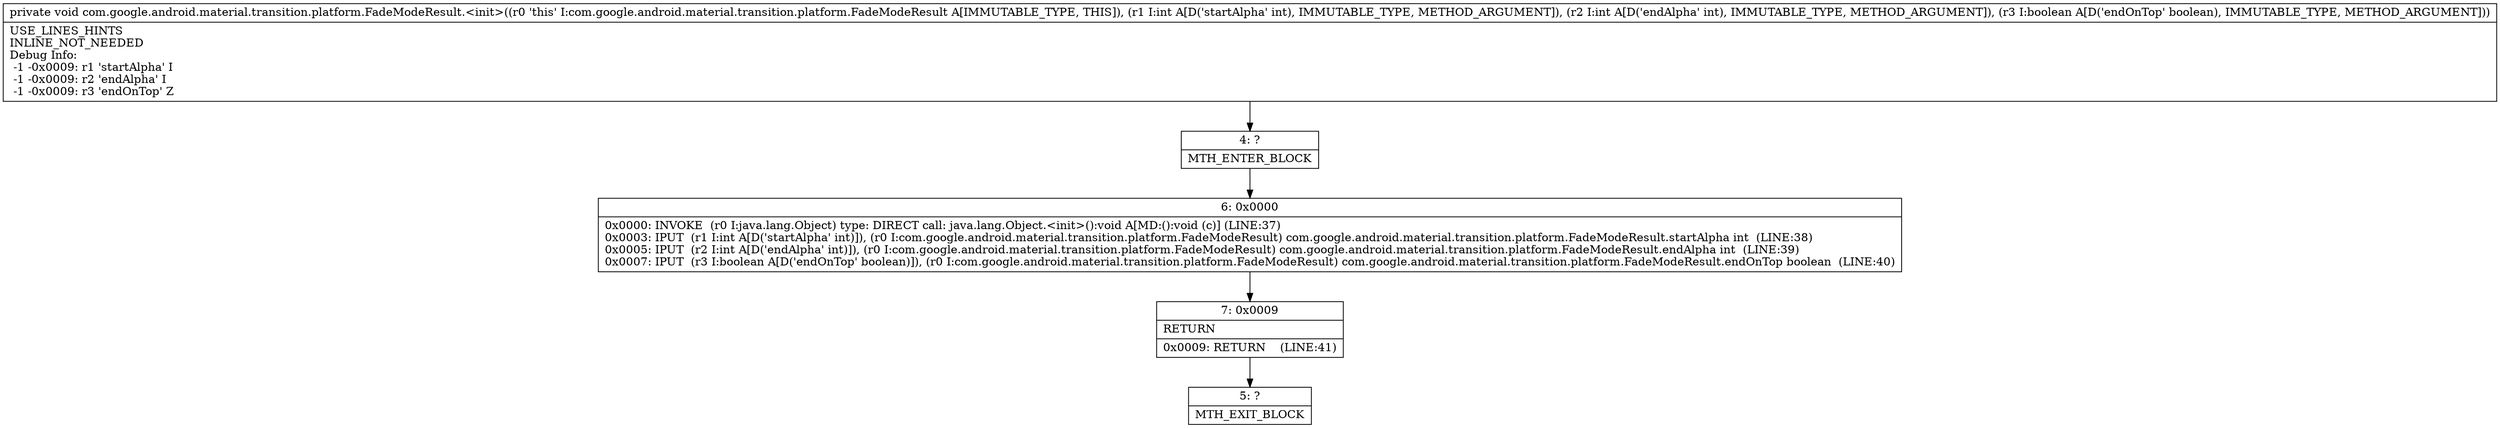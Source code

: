 digraph "CFG forcom.google.android.material.transition.platform.FadeModeResult.\<init\>(IIZ)V" {
Node_4 [shape=record,label="{4\:\ ?|MTH_ENTER_BLOCK\l}"];
Node_6 [shape=record,label="{6\:\ 0x0000|0x0000: INVOKE  (r0 I:java.lang.Object) type: DIRECT call: java.lang.Object.\<init\>():void A[MD:():void (c)] (LINE:37)\l0x0003: IPUT  (r1 I:int A[D('startAlpha' int)]), (r0 I:com.google.android.material.transition.platform.FadeModeResult) com.google.android.material.transition.platform.FadeModeResult.startAlpha int  (LINE:38)\l0x0005: IPUT  (r2 I:int A[D('endAlpha' int)]), (r0 I:com.google.android.material.transition.platform.FadeModeResult) com.google.android.material.transition.platform.FadeModeResult.endAlpha int  (LINE:39)\l0x0007: IPUT  (r3 I:boolean A[D('endOnTop' boolean)]), (r0 I:com.google.android.material.transition.platform.FadeModeResult) com.google.android.material.transition.platform.FadeModeResult.endOnTop boolean  (LINE:40)\l}"];
Node_7 [shape=record,label="{7\:\ 0x0009|RETURN\l|0x0009: RETURN    (LINE:41)\l}"];
Node_5 [shape=record,label="{5\:\ ?|MTH_EXIT_BLOCK\l}"];
MethodNode[shape=record,label="{private void com.google.android.material.transition.platform.FadeModeResult.\<init\>((r0 'this' I:com.google.android.material.transition.platform.FadeModeResult A[IMMUTABLE_TYPE, THIS]), (r1 I:int A[D('startAlpha' int), IMMUTABLE_TYPE, METHOD_ARGUMENT]), (r2 I:int A[D('endAlpha' int), IMMUTABLE_TYPE, METHOD_ARGUMENT]), (r3 I:boolean A[D('endOnTop' boolean), IMMUTABLE_TYPE, METHOD_ARGUMENT]))  | USE_LINES_HINTS\lINLINE_NOT_NEEDED\lDebug Info:\l  \-1 \-0x0009: r1 'startAlpha' I\l  \-1 \-0x0009: r2 'endAlpha' I\l  \-1 \-0x0009: r3 'endOnTop' Z\l}"];
MethodNode -> Node_4;Node_4 -> Node_6;
Node_6 -> Node_7;
Node_7 -> Node_5;
}

